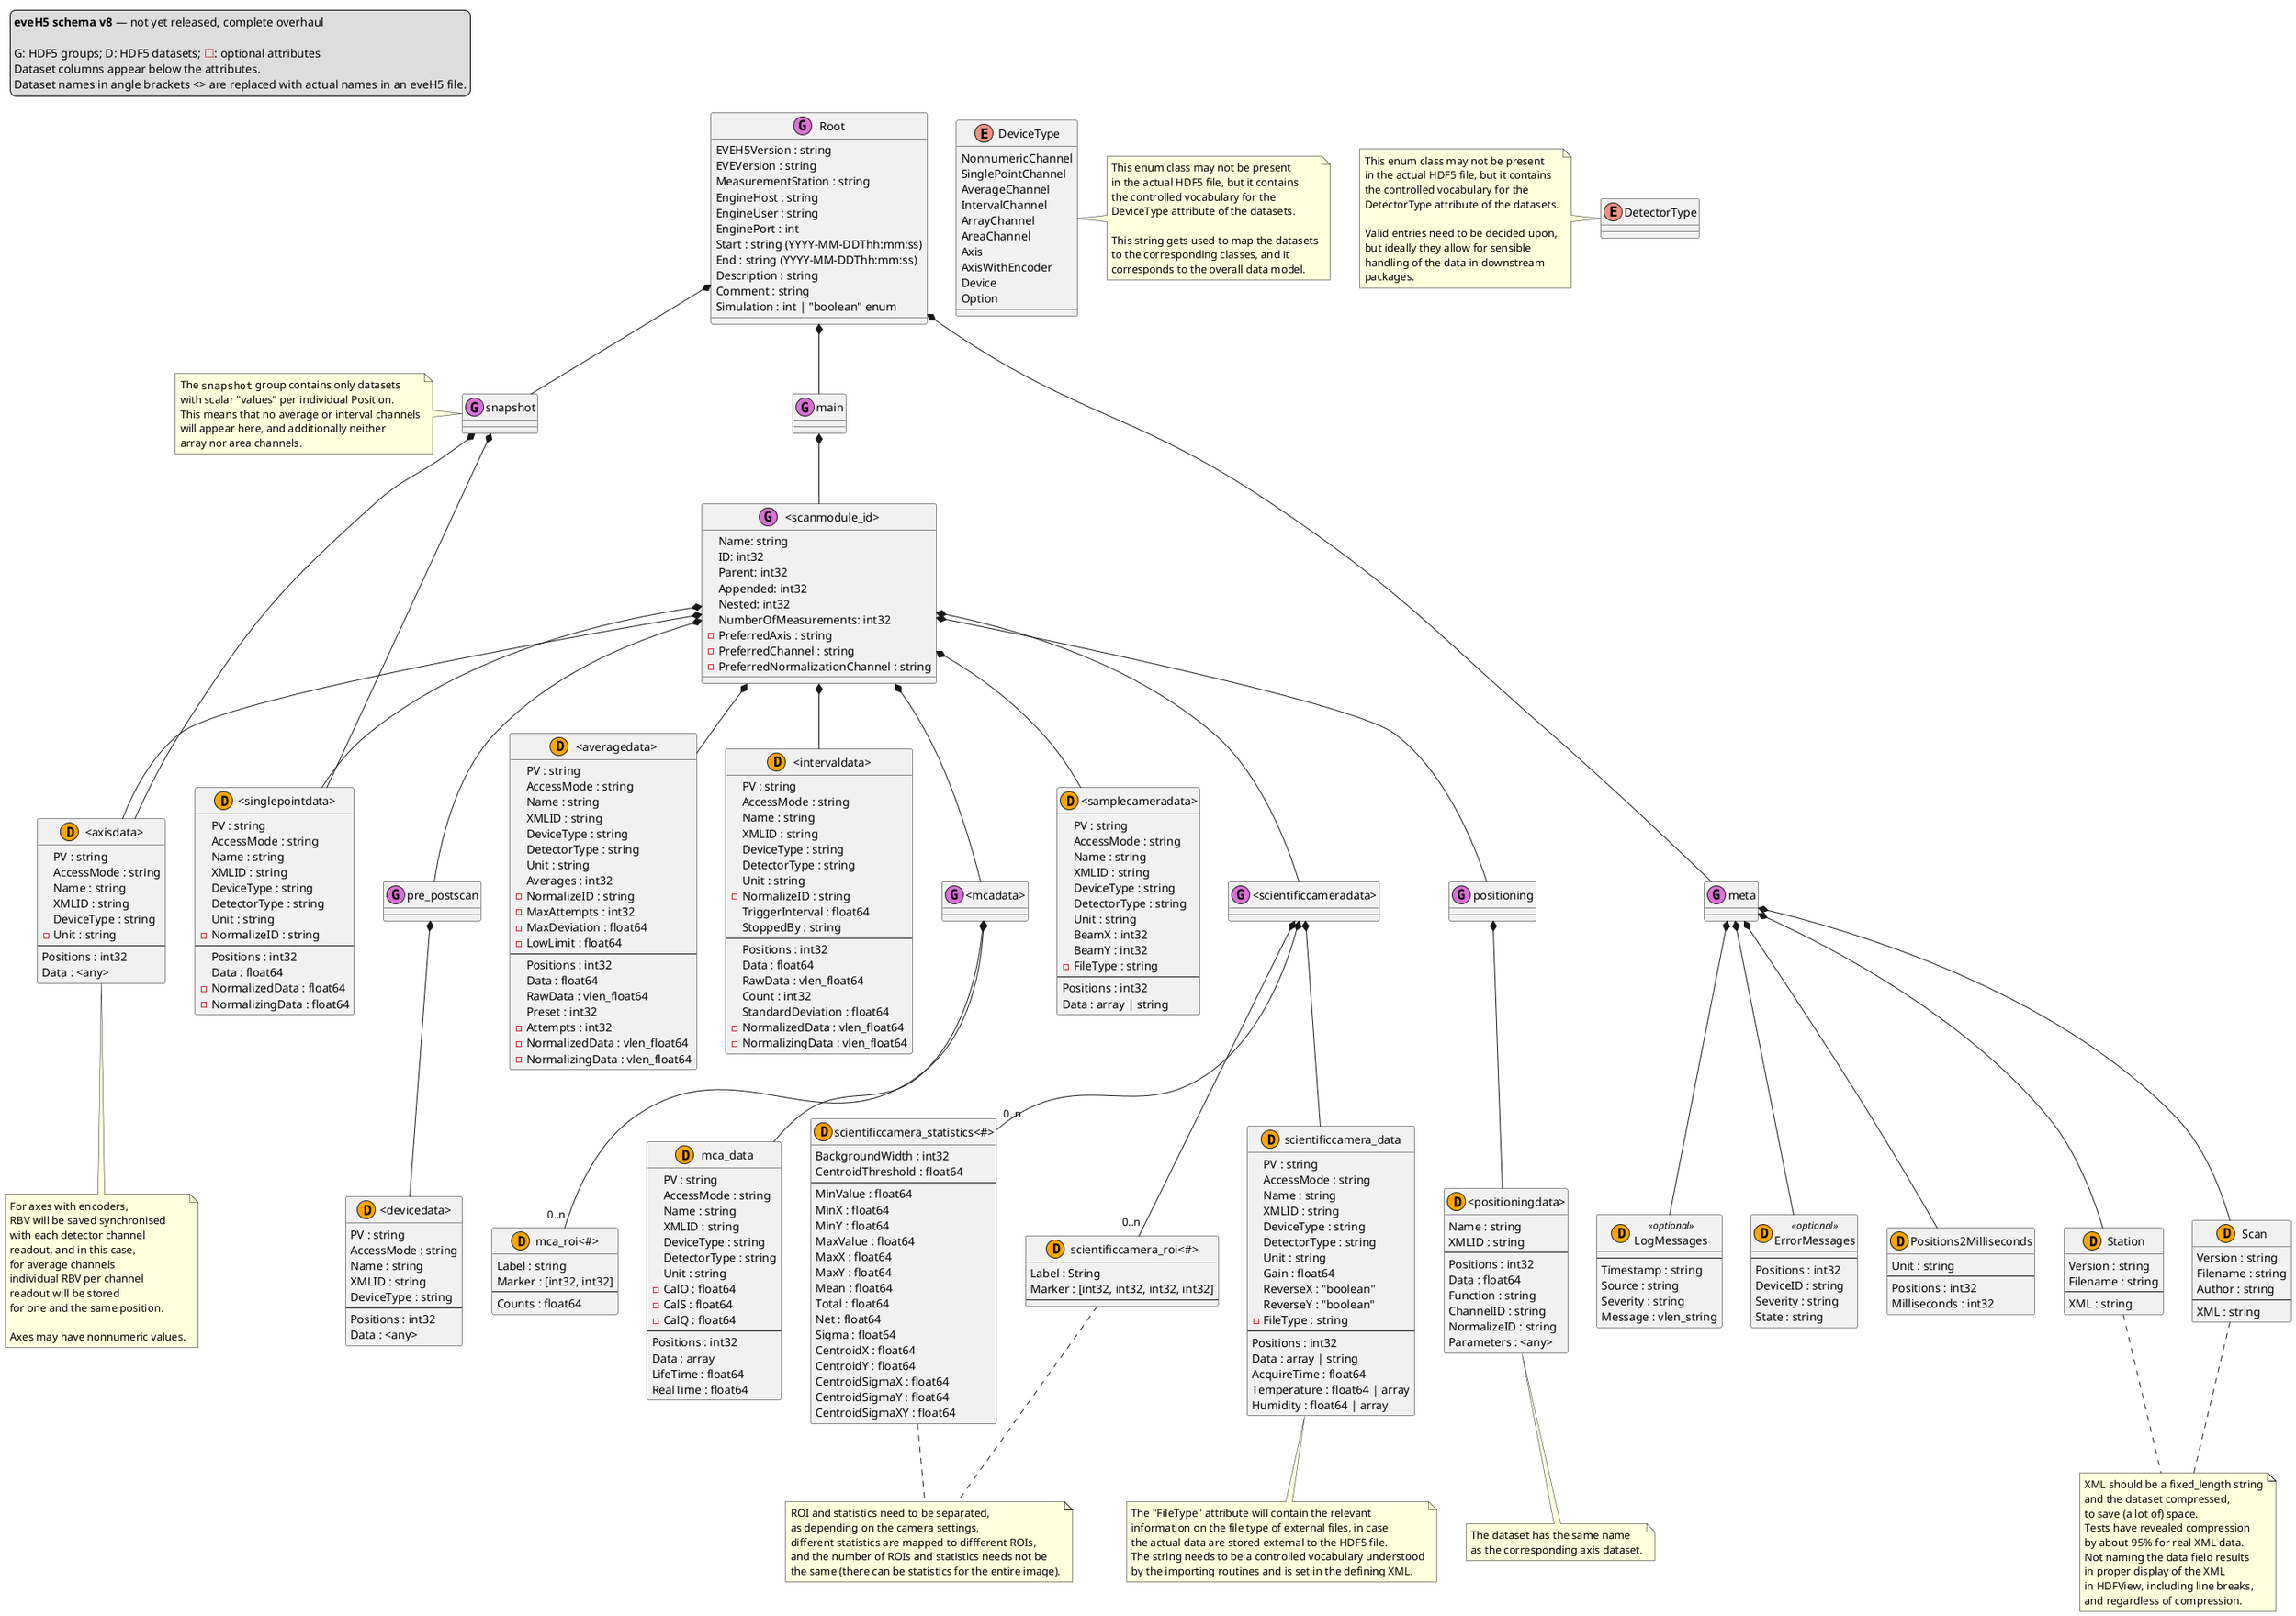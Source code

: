 @startuml
'https://plantuml.com/class-diagram

legend top left
    **eveH5 schema v8** <U+2014> not yet released, complete overhaul

    G: HDF5 groups; D: HDF5 datasets; <color:#firebrick><U+2610></color>: optional attributes
    Dataset columns appear below the attributes.
    Dataset names in angle brackets <> are replaced with actual names in an eveH5 file.
    'Name parts in square brackets [] are optional.
endlegend

class Root << (G,orchid) >> {
    EVEH5Version : string
    EVEVersion : string
    MeasurementStation : string
    EngineHost : string
    EngineUser : string
    EnginePort : int
    {field} Start : string (YYYY-MM-DDThh:mm:ss)
    {field} End : string (YYYY-MM-DDThh:mm:ss)
    Description : string
    Comment : string
    Simulation : int | "boolean" enum
}


Root *-- main
Root *-- snapshot
Root *-- meta

pre_postscan -[hidden]> positioning
positioning -[hidden]> meta

enum DeviceType {
    NonnumericChannel
    SinglePointChannel
    AverageChannel
    IntervalChannel
    ArrayChannel
    AreaChannel
    Axis
    AxisWithEncoder
    Device
    Option
}
note right of DeviceType
    This enum class may not be present
    in the actual HDF5 file, but it contains
    the controlled vocabulary for the
    DeviceType attribute of the datasets.

    This string gets used to map the datasets
    to the corresponding classes, and it
    corresponds to the overall data model.
endnote

enum DetectorType {
}
note left of DetectorType
    This enum class may not be present
    in the actual HDF5 file, but it contains
    the controlled vocabulary for the
    DetectorType attribute of the datasets.

    Valid entries need to be decided upon,
    but ideally they allow for sensible
    handling of the data in downstream
    packages.
endnote

class main << (G,orchid) >> {}

class "<scanmodule_id>" << (G,orchid) >> {
    Name: string
    ID: int32
    Parent: int32
    Appended: int32
    Nested: int32
    NumberOfMeasurements: int32
    - PreferredAxis : string
    - PreferredChannel : string
    - PreferredNormalizationChannel : string
}

class snapshot << (G,orchid) >> {}

note left of snapshot
    The ""snapshot"" group contains only datasets
    with scalar "values" per individual Position.
    This means that no average or interval channels
    will appear here, and additionally neither
    array nor area channels.
endnote

snapshot *-- "<axisdata>"
snapshot *-- "<singlepointdata>"

class meta << (G,orchid) >> {}

meta *-- Scan
meta *-- Station
meta *-- Positions2Milliseconds
meta *-- LogMessages
meta *-- ErrorMessages
Station -[hidden]> Scan

'main -[hidden]> snapshot

class positioning << (G,orchid) >> {}

positioning *-- "<positioningdata>"

class "<positioningdata>" << (D,orange) >> {
    Name : string
    XMLID : string
    --
    Positions : int32
    Data : float64
    Function : string
    ChannelID : string
    NormalizeID : string
    Parameters : <any>
}
note bottom of "<positioningdata>"
    The dataset has the same name
    as the corresponding axis dataset.
end note

class pre_postscan << (G,orchid) >> {}

pre_postscan *-- "<devicedata>"

class "<devicedata>" << (D,orange) >> {
    PV : string
    AccessMode : string
    Name : string
    XMLID : string
    DeviceType : string
    --
    Positions : int32
    Data : <any>
}


class "<axisdata>" << (D,orange) >> {
    PV : string
    AccessMode : string
    Name : string
    XMLID : string
    DeviceType : string
    - Unit : string
    --
    Positions : int32
    Data : <any>
}
note bottom of "<axisdata>"
    For axes with encoders,
    RBV will be saved synchronised
    with each detector channel
    readout, and in this case,
    for average channels
    individual RBV per channel
    readout will be stored
    for one and the same position.

    Axes may have nonnumeric values.
end note

class "<singlepointdata>" << (D,orange) >> {
    PV : string
    AccessMode : string
    Name : string
    XMLID : string
    DeviceType : string
    DetectorType : string
    Unit : string
    - NormalizeID : string
    --
    Positions : int32
    Data : float64
    - NormalizedData : float64
    - NormalizingData : float64
}

main *-- "<scanmodule_id>"

"<scanmodule_id>" *-- positioning
"<scanmodule_id>" *-- pre_postscan

"<scanmodule_id>" *-- "<axisdata>"
"<scanmodule_id>" *-- "<singlepointdata>"
"<scanmodule_id>" *-- "<averagedata>"
"<scanmodule_id>" *-- "<intervaldata>"
"<scanmodule_id>" *-- "<mcadata>"
"<scanmodule_id>" *-- "<samplecameradata>"
"<scanmodule_id>" *-- "<scientificcameradata>"

"<axisdata>" -[hidden]> "<singlepointdata>"
"<singlepointdata>" -[hidden]> "<averagedata>"
"<averagedata>" -[hidden]> "<intervaldata>"
"<intervaldata>" -[hidden]> "<mcadata>"
"<mcadata>" -[hidden]> "<samplecameradata>"
"<samplecameradata>" -[hidden]> "<scientificcameradata>"

class "<averagedata>" << (D,orange) >> {
    PV : string
    AccessMode : string
    Name : string
    XMLID : string
    DeviceType : string
    DetectorType : string
    Unit : string
    Averages : int32
    - NormalizeID : string
    - MaxAttempts : int32
    - MaxDeviation : float64
    - LowLimit : float64
    --
    Positions : int32
    Data : float64
    RawData : vlen_float64
    Preset : int32
    - Attempts : int32
    - NormalizedData : vlen_float64
    - NormalizingData : vlen_float64
}

class "<intervaldata>" << (D,orange) >> {
    PV : string
    AccessMode : string
    Name : string
    XMLID : string
    DeviceType : string
    DetectorType : string
    Unit : string
    - NormalizeID : string
    TriggerInterval : float64
    StoppedBy : string
    --
    Positions : int32
    Data : float64
    RawData : vlen_float64
    Count : int32
    StandardDeviation : float64
    - NormalizedData : vlen_float64
    - NormalizingData : vlen_float64
}

class "<mcadata>" << (G,orchid) >> {}

"<mcadata>" *-- mca_data
"<mcadata>" *-- "0..n" "mca_roi<#>"

class "mca_data" << (D,orange) >> {
    PV : string
    AccessMode : string
    Name : string
    XMLID : string
    DeviceType : string
    DetectorType : string
    Unit : string
    -CalO : float64
    -CalS : float64
    -CalQ : float64
    --
    Positions : int32
    Data : array
    LifeTime : float64
    RealTime : float64
}

class "mca_roi<#>" << (D,orange) >> {
    Label : string
    Marker : [int32, int32]
    --
    Counts : float64
}

class "<samplecameradata>" << (D,orange) >> {
    PV : string
    AccessMode : string
    Name : string
    XMLID : string
    DeviceType : string
    DetectorType : string
    Unit : string
    BeamX : int32
    BeamY : int32
    - FileType : string
    --
    Positions : int32
    Data : array | string
}

class "<scientificcameradata>" << (G,orchid) >> {}

"<scientificcameradata>" *-- scientificcamera_data
"<scientificcameradata>" *-- "0..n" "scientificcamera_roi<#>"
"<scientificcameradata>" *-- "0..n" "scientificcamera_statistics<#>"

class scientificcamera_data << (D,orange) >> {
    PV : string
    AccessMode : string
    Name : string
    XMLID : string
    DeviceType : string
    DetectorType : string
    Unit : string
    Gain : float64
    ReverseX : "boolean"
    ReverseY : "boolean"
    - FileType : string
    --
    Positions : int32
    Data : array | string
    AcquireTime : float64
    Temperature : float64 | array
    Humidity : float64 | array
}

note bottom of scientificcamera_data
    The "FileType" attribute will contain the relevant
    information on the file type of external files, in case
    the actual data are stored external to the HDF5 file.
    The string needs to be a controlled vocabulary understood
    by the importing routines and is set in the defining XML.
endnote

class "scientificcamera_roi<#>" << (D,orange) >> {
    Label : String
    Marker : [int32, int32, int32, int32]
    --
}

class "scientificcamera_statistics<#>" << (D,orange) >> {
    BackgroundWidth : int32
    CentroidThreshold : float64
    --
    MinValue : float64
    MinX : float64
    MinY : float64
    MaxValue : float64
    MaxX : float64
    MaxY : float64
    Mean : float64
    Total : float64
    Net : float64
    Sigma : float64
    CentroidX : float64
    CentroidY : float64
    CentroidSigmaX : float64
    CentroidSigmaY : float64
    CentroidSigmaXY : float64
}

class Station << (D,orange) >> {
    Version : string
    Filename : string
    --
    XML : string
}

note as scientificcamera_note
    ROI and statistics need to be separated,
    as depending on the camera settings,
    different statistics are mapped to diffferent ROIs,
    and the number of ROIs and statistics needs not be
    the same (there can be statistics for the entire image).
endnote

"scientificcamera_roi<#>" .. scientificcamera_note
"scientificcamera_statistics<#>" .. scientificcamera_note


class Scan << (D,orange) >> {
    Version : string
    Filename : string
    Author : string
    --
    XML : string
}

class LogMessages << (D,orange) >> <<optional>> {
    --
    Timestamp : string
    Source : string
    Severity : string
    Message : vlen_string
}

class ErrorMessages << (D,orange) >> <<optional>> {
    --
    Positions : int32
    DeviceID : string
    Severity : string
    State : string
}

class Positions2Milliseconds << (D,orange) >> {
    Unit : string
    --
    Positions : int32
    Milliseconds : int32
}

LogMessages -[hidden]> ErrorMessages
ErrorMessages -[hidden]> Positions2Milliseconds
Positions2Milliseconds -[hidden]> Station
Station -[hidden]> Scan

snapshot -[hidden]> main
main -[hidden]> meta

note as SCML_note
    XML should be a fixed_length string
    and the dataset compressed,
    to save (a lot of) space.
    Tests have revealed compression
    by about 95% for real XML data.
    Not naming the data field results
    in proper display of the XML
    in HDFView, including line breaks,
    and regardless of compression.
end note

Scan .. SCML_note
Station .. SCML_note

@enduml
